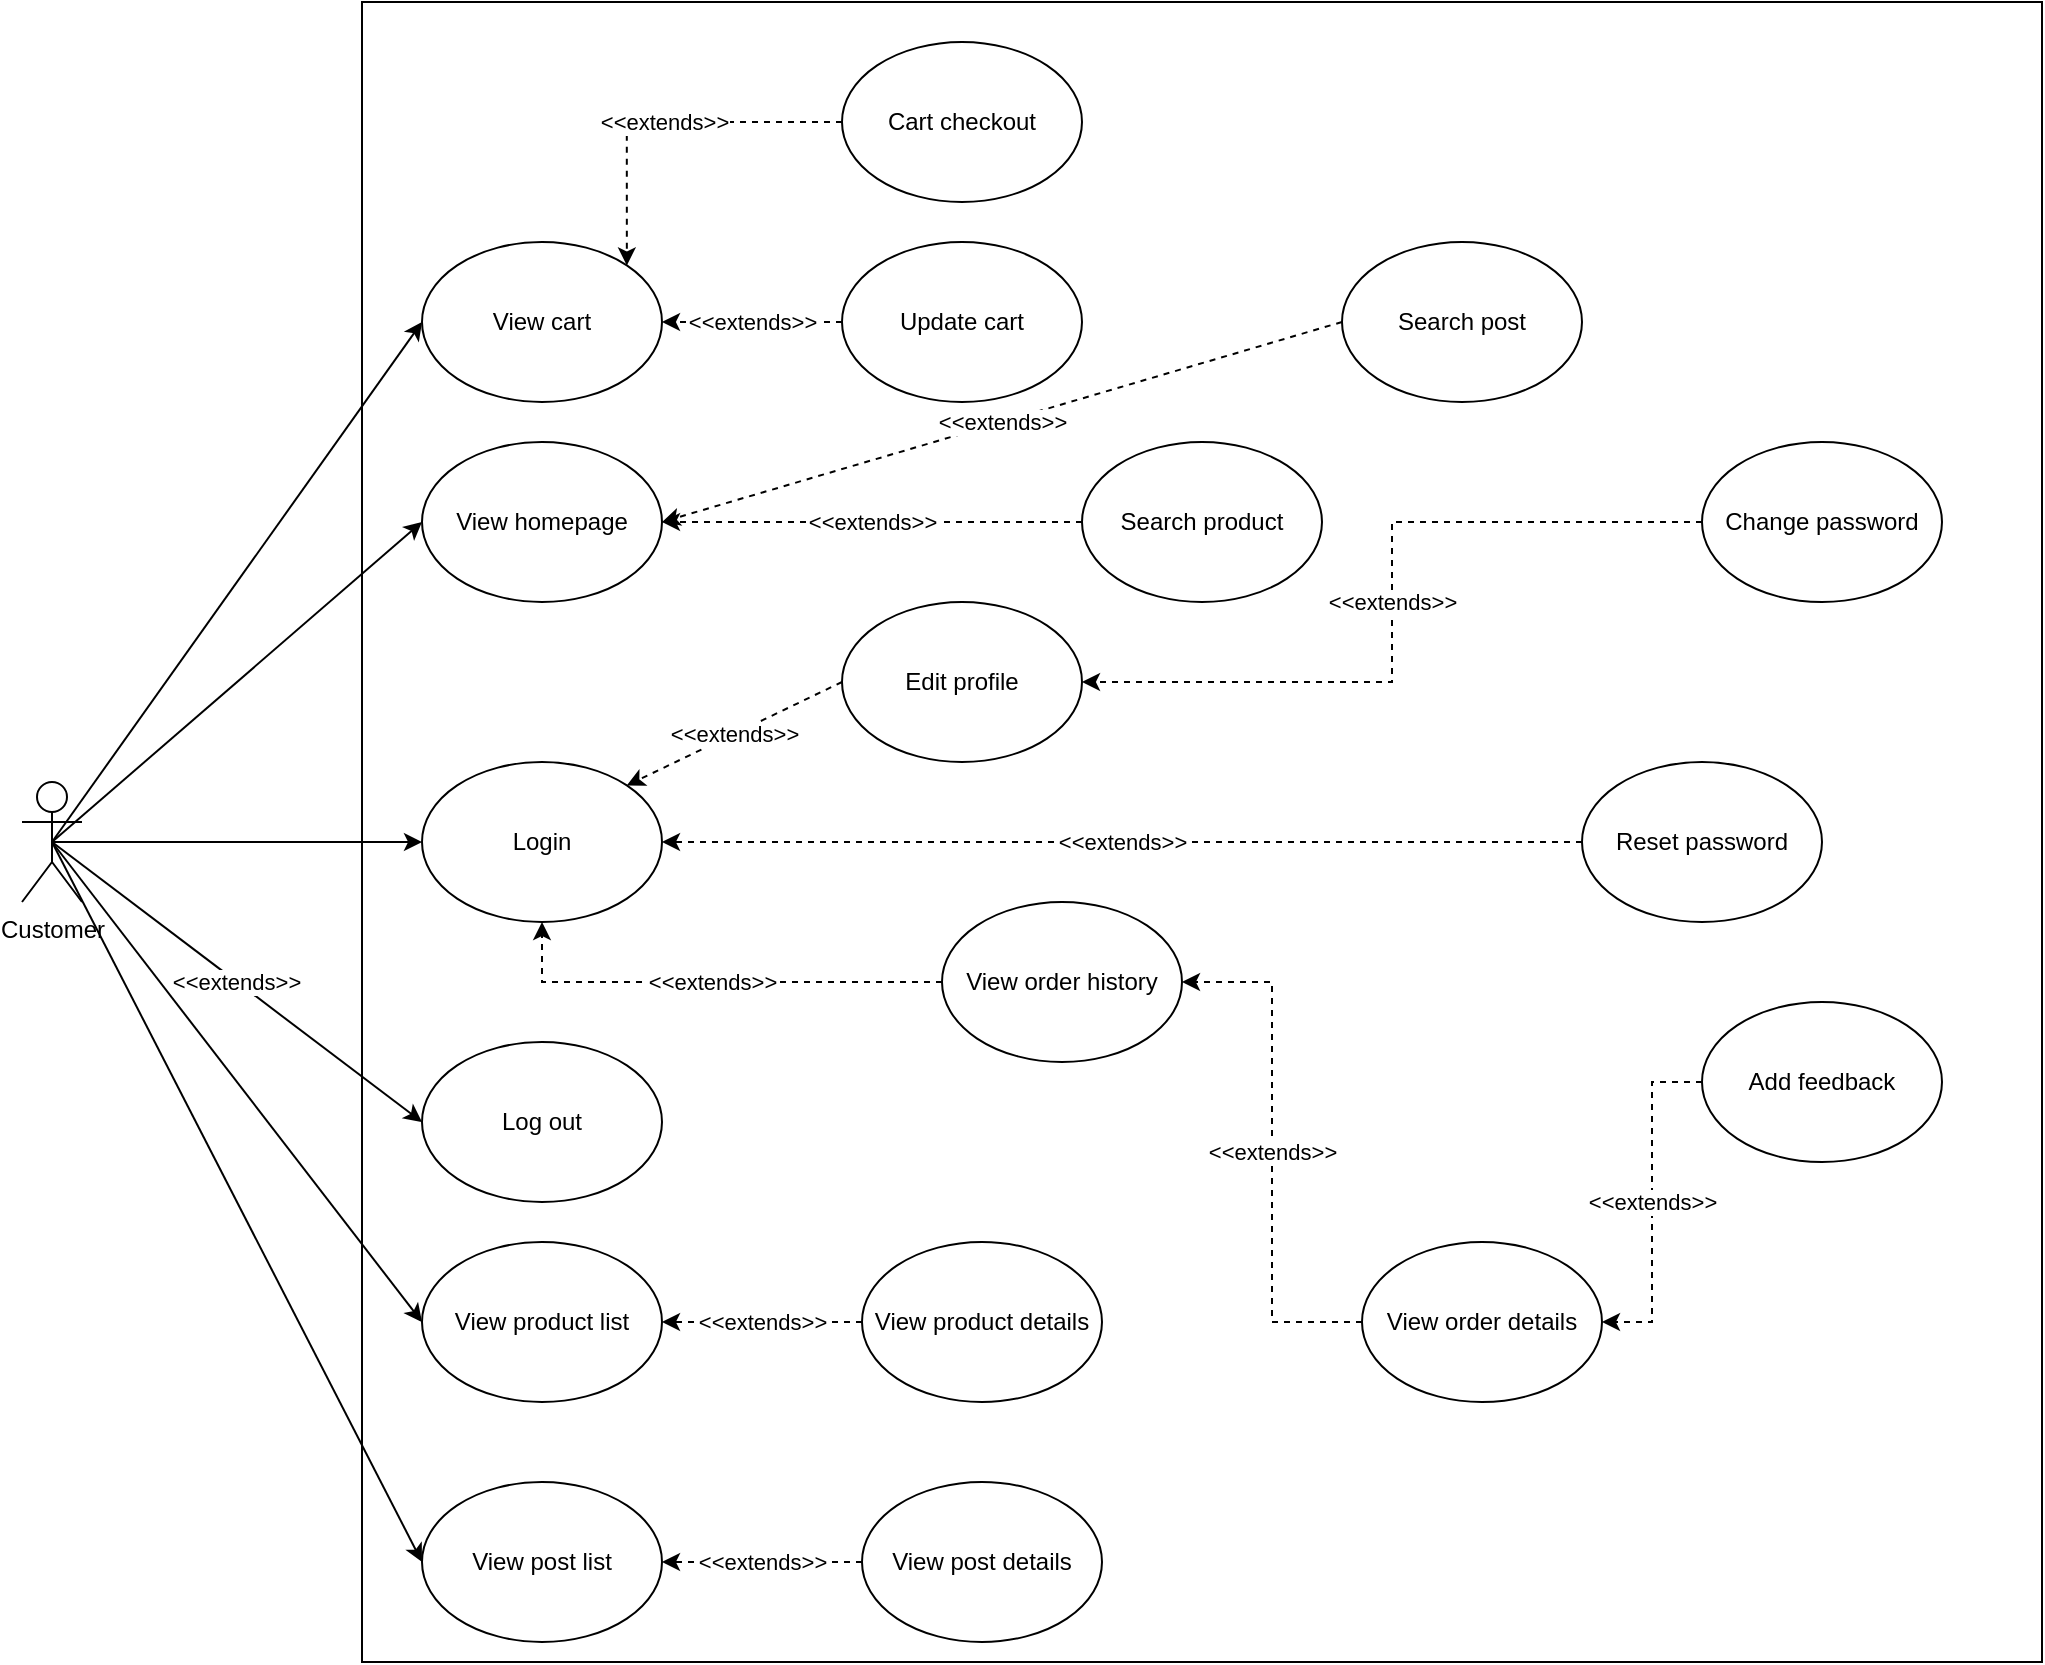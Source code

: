 <mxfile version="24.4.9" type="device">
  <diagram name="Page-1" id="o07FUGUy2HTFRUTMnTqu">
    <mxGraphModel dx="1042" dy="582" grid="1" gridSize="10" guides="1" tooltips="1" connect="1" arrows="1" fold="1" page="1" pageScale="1" pageWidth="850" pageHeight="1100" math="0" shadow="0">
      <root>
        <mxCell id="0" />
        <mxCell id="1" parent="0" />
        <mxCell id="yXICTOkf-o44HiF7lm_u-1" value="" style="rounded=0;whiteSpace=wrap;html=1;" vertex="1" parent="1">
          <mxGeometry x="200" y="190" width="840" height="830" as="geometry" />
        </mxCell>
        <mxCell id="yXICTOkf-o44HiF7lm_u-2" style="edgeStyle=none;rounded=0;orthogonalLoop=1;jettySize=auto;html=1;exitX=0.5;exitY=0.5;exitDx=0;exitDy=0;exitPerimeter=0;entryX=0;entryY=0.5;entryDx=0;entryDy=0;" edge="1" parent="1" source="yXICTOkf-o44HiF7lm_u-10" target="yXICTOkf-o44HiF7lm_u-17">
          <mxGeometry relative="1" as="geometry" />
        </mxCell>
        <mxCell id="yXICTOkf-o44HiF7lm_u-3" value="&amp;lt;&amp;lt;extends&amp;gt;&amp;gt;" style="edgeStyle=none;rounded=0;orthogonalLoop=1;jettySize=auto;html=1;exitX=0;exitY=0.5;exitDx=0;exitDy=0;entryX=1;entryY=0;entryDx=0;entryDy=0;dashed=1;" edge="1" parent="1" source="yXICTOkf-o44HiF7lm_u-23" target="yXICTOkf-o44HiF7lm_u-21">
          <mxGeometry relative="1" as="geometry" />
        </mxCell>
        <mxCell id="yXICTOkf-o44HiF7lm_u-4" style="edgeStyle=none;rounded=0;orthogonalLoop=1;jettySize=auto;html=1;exitX=0.5;exitY=0.5;exitDx=0;exitDy=0;exitPerimeter=0;entryX=0;entryY=0.5;entryDx=0;entryDy=0;" edge="1" parent="1" source="yXICTOkf-o44HiF7lm_u-10" target="yXICTOkf-o44HiF7lm_u-21">
          <mxGeometry relative="1" as="geometry" />
        </mxCell>
        <mxCell id="yXICTOkf-o44HiF7lm_u-5" style="edgeStyle=none;rounded=0;orthogonalLoop=1;jettySize=auto;html=1;exitX=0.5;exitY=0.5;exitDx=0;exitDy=0;exitPerimeter=0;entryX=0;entryY=0.5;entryDx=0;entryDy=0;" edge="1" parent="1" source="yXICTOkf-o44HiF7lm_u-10" target="yXICTOkf-o44HiF7lm_u-13">
          <mxGeometry relative="1" as="geometry" />
        </mxCell>
        <mxCell id="yXICTOkf-o44HiF7lm_u-6" style="edgeStyle=none;rounded=0;orthogonalLoop=1;jettySize=auto;html=1;exitX=0.5;exitY=0.5;exitDx=0;exitDy=0;exitPerimeter=0;entryX=0;entryY=0.5;entryDx=0;entryDy=0;" edge="1" parent="1" source="yXICTOkf-o44HiF7lm_u-10" target="yXICTOkf-o44HiF7lm_u-12">
          <mxGeometry relative="1" as="geometry" />
        </mxCell>
        <mxCell id="yXICTOkf-o44HiF7lm_u-7" style="edgeStyle=none;rounded=0;orthogonalLoop=1;jettySize=auto;html=1;exitX=0.5;exitY=0.5;exitDx=0;exitDy=0;exitPerimeter=0;entryX=0;entryY=0.5;entryDx=0;entryDy=0;" edge="1" parent="1" source="yXICTOkf-o44HiF7lm_u-10" target="yXICTOkf-o44HiF7lm_u-15">
          <mxGeometry relative="1" as="geometry" />
        </mxCell>
        <mxCell id="yXICTOkf-o44HiF7lm_u-8" value="&amp;lt;&amp;lt;extends&amp;gt;&amp;gt;" style="edgeStyle=orthogonalEdgeStyle;rounded=0;orthogonalLoop=1;jettySize=auto;html=1;exitX=0;exitY=0.5;exitDx=0;exitDy=0;entryX=0.5;entryY=1;entryDx=0;entryDy=0;dashed=1;" edge="1" parent="1" source="yXICTOkf-o44HiF7lm_u-19" target="yXICTOkf-o44HiF7lm_u-21">
          <mxGeometry relative="1" as="geometry" />
        </mxCell>
        <mxCell id="yXICTOkf-o44HiF7lm_u-9" value="&amp;lt;&amp;lt;extends&amp;gt;&amp;gt;" style="edgeStyle=none;rounded=0;orthogonalLoop=1;jettySize=auto;html=1;exitX=0.5;exitY=0.5;exitDx=0;exitDy=0;entryX=0;entryY=0.5;entryDx=0;entryDy=0;exitPerimeter=0;" edge="1" parent="1" source="yXICTOkf-o44HiF7lm_u-10" target="yXICTOkf-o44HiF7lm_u-34">
          <mxGeometry relative="1" as="geometry" />
        </mxCell>
        <mxCell id="yXICTOkf-o44HiF7lm_u-10" value="Customer" style="shape=umlActor;verticalLabelPosition=bottom;verticalAlign=top;html=1;outlineConnect=0;" vertex="1" parent="1">
          <mxGeometry x="30" y="580" width="30" height="60" as="geometry" />
        </mxCell>
        <mxCell id="yXICTOkf-o44HiF7lm_u-11" value="&amp;lt;&amp;lt;extends&amp;gt;&amp;gt;" style="edgeStyle=none;rounded=0;orthogonalLoop=1;jettySize=auto;html=1;dashed=1;entryX=1;entryY=0.5;entryDx=0;entryDy=0;" edge="1" parent="1" source="yXICTOkf-o44HiF7lm_u-24" target="yXICTOkf-o44HiF7lm_u-12">
          <mxGeometry x="0.004" relative="1" as="geometry">
            <mxPoint as="offset" />
          </mxGeometry>
        </mxCell>
        <mxCell id="yXICTOkf-o44HiF7lm_u-12" value="View product list" style="ellipse;whiteSpace=wrap;html=1;" vertex="1" parent="1">
          <mxGeometry x="230" y="810" width="120" height="80" as="geometry" />
        </mxCell>
        <mxCell id="yXICTOkf-o44HiF7lm_u-13" value="View homepage" style="ellipse;whiteSpace=wrap;html=1;" vertex="1" parent="1">
          <mxGeometry x="230" y="410" width="120" height="80" as="geometry" />
        </mxCell>
        <mxCell id="yXICTOkf-o44HiF7lm_u-14" value="&amp;lt;&amp;lt;extends&amp;gt;&amp;gt;" style="edgeStyle=none;rounded=0;orthogonalLoop=1;jettySize=auto;html=1;exitX=0;exitY=0.5;exitDx=0;exitDy=0;entryX=1;entryY=0.5;entryDx=0;entryDy=0;dashed=1;" edge="1" parent="1" source="yXICTOkf-o44HiF7lm_u-30" target="yXICTOkf-o44HiF7lm_u-15">
          <mxGeometry relative="1" as="geometry" />
        </mxCell>
        <mxCell id="yXICTOkf-o44HiF7lm_u-15" value="View post list" style="ellipse;whiteSpace=wrap;html=1;" vertex="1" parent="1">
          <mxGeometry x="230" y="930" width="120" height="80" as="geometry" />
        </mxCell>
        <mxCell id="yXICTOkf-o44HiF7lm_u-16" value="&amp;lt;&amp;lt;extends&amp;gt;&amp;gt;" style="edgeStyle=orthogonalEdgeStyle;rounded=0;orthogonalLoop=1;jettySize=auto;html=1;exitX=0;exitY=0.5;exitDx=0;exitDy=0;entryX=1;entryY=0.5;entryDx=0;entryDy=0;dashed=1;" edge="1" parent="1" source="yXICTOkf-o44HiF7lm_u-28" target="yXICTOkf-o44HiF7lm_u-17">
          <mxGeometry relative="1" as="geometry" />
        </mxCell>
        <mxCell id="yXICTOkf-o44HiF7lm_u-17" value="View cart" style="ellipse;whiteSpace=wrap;html=1;" vertex="1" parent="1">
          <mxGeometry x="230" y="310" width="120" height="80" as="geometry" />
        </mxCell>
        <mxCell id="yXICTOkf-o44HiF7lm_u-18" value="&amp;lt;&amp;lt;extends&amp;gt;&amp;gt;" style="edgeStyle=orthogonalEdgeStyle;rounded=0;orthogonalLoop=1;jettySize=auto;html=1;exitX=0;exitY=0.5;exitDx=0;exitDy=0;entryX=1;entryY=0.5;entryDx=0;entryDy=0;dashed=1;" edge="1" parent="1" source="yXICTOkf-o44HiF7lm_u-32" target="yXICTOkf-o44HiF7lm_u-19">
          <mxGeometry relative="1" as="geometry" />
        </mxCell>
        <mxCell id="yXICTOkf-o44HiF7lm_u-19" value="View order history" style="ellipse;whiteSpace=wrap;html=1;" vertex="1" parent="1">
          <mxGeometry x="490" y="640" width="120" height="80" as="geometry" />
        </mxCell>
        <mxCell id="yXICTOkf-o44HiF7lm_u-20" value="&amp;lt;&amp;lt;extends&amp;gt;&amp;gt;" style="rounded=0;orthogonalLoop=1;jettySize=auto;html=1;exitX=0;exitY=0.5;exitDx=0;exitDy=0;entryX=1;entryY=0.5;entryDx=0;entryDy=0;dashed=1;" edge="1" parent="1" source="yXICTOkf-o44HiF7lm_u-26" target="yXICTOkf-o44HiF7lm_u-21">
          <mxGeometry relative="1" as="geometry" />
        </mxCell>
        <mxCell id="yXICTOkf-o44HiF7lm_u-21" value="Login" style="ellipse;whiteSpace=wrap;html=1;" vertex="1" parent="1">
          <mxGeometry x="230" y="570" width="120" height="80" as="geometry" />
        </mxCell>
        <mxCell id="yXICTOkf-o44HiF7lm_u-22" value="&amp;lt;&amp;lt;extends&amp;gt;&amp;gt;" style="edgeStyle=orthogonalEdgeStyle;rounded=0;orthogonalLoop=1;jettySize=auto;html=1;dashed=1;entryX=1;entryY=0.5;entryDx=0;entryDy=0;" edge="1" parent="1" source="yXICTOkf-o44HiF7lm_u-25" target="yXICTOkf-o44HiF7lm_u-23">
          <mxGeometry relative="1" as="geometry" />
        </mxCell>
        <mxCell id="yXICTOkf-o44HiF7lm_u-23" value="Edit profile" style="ellipse;whiteSpace=wrap;html=1;" vertex="1" parent="1">
          <mxGeometry x="440" y="490" width="120" height="80" as="geometry" />
        </mxCell>
        <mxCell id="yXICTOkf-o44HiF7lm_u-24" value="View product details" style="ellipse;whiteSpace=wrap;html=1;" vertex="1" parent="1">
          <mxGeometry x="450" y="810" width="120" height="80" as="geometry" />
        </mxCell>
        <mxCell id="yXICTOkf-o44HiF7lm_u-25" value="Change password" style="ellipse;whiteSpace=wrap;html=1;" vertex="1" parent="1">
          <mxGeometry x="870" y="410" width="120" height="80" as="geometry" />
        </mxCell>
        <mxCell id="yXICTOkf-o44HiF7lm_u-26" value="Reset password" style="ellipse;whiteSpace=wrap;html=1;" vertex="1" parent="1">
          <mxGeometry x="810" y="570" width="120" height="80" as="geometry" />
        </mxCell>
        <mxCell id="yXICTOkf-o44HiF7lm_u-27" value="&amp;lt;&amp;lt;extends&amp;gt;&amp;gt;" style="edgeStyle=orthogonalEdgeStyle;rounded=0;orthogonalLoop=1;jettySize=auto;html=1;exitX=0;exitY=0.5;exitDx=0;exitDy=0;entryX=1;entryY=0;entryDx=0;entryDy=0;dashed=1;" edge="1" parent="1" source="yXICTOkf-o44HiF7lm_u-29" target="yXICTOkf-o44HiF7lm_u-17">
          <mxGeometry relative="1" as="geometry" />
        </mxCell>
        <mxCell id="yXICTOkf-o44HiF7lm_u-28" value="Update cart" style="ellipse;whiteSpace=wrap;html=1;" vertex="1" parent="1">
          <mxGeometry x="440" y="310" width="120" height="80" as="geometry" />
        </mxCell>
        <mxCell id="yXICTOkf-o44HiF7lm_u-29" value="Cart checkout" style="ellipse;whiteSpace=wrap;html=1;" vertex="1" parent="1">
          <mxGeometry x="440" y="210" width="120" height="80" as="geometry" />
        </mxCell>
        <mxCell id="yXICTOkf-o44HiF7lm_u-30" value="View post details" style="ellipse;whiteSpace=wrap;html=1;" vertex="1" parent="1">
          <mxGeometry x="450" y="930" width="120" height="80" as="geometry" />
        </mxCell>
        <mxCell id="yXICTOkf-o44HiF7lm_u-31" value="&amp;lt;&amp;lt;extends&amp;gt;&amp;gt;" style="edgeStyle=orthogonalEdgeStyle;rounded=0;orthogonalLoop=1;jettySize=auto;html=1;exitX=0;exitY=0.5;exitDx=0;exitDy=0;entryX=1;entryY=0.5;entryDx=0;entryDy=0;dashed=1;" edge="1" parent="1" source="yXICTOkf-o44HiF7lm_u-33" target="yXICTOkf-o44HiF7lm_u-32">
          <mxGeometry relative="1" as="geometry" />
        </mxCell>
        <mxCell id="yXICTOkf-o44HiF7lm_u-32" value="View order details" style="ellipse;whiteSpace=wrap;html=1;" vertex="1" parent="1">
          <mxGeometry x="700" y="810" width="120" height="80" as="geometry" />
        </mxCell>
        <mxCell id="yXICTOkf-o44HiF7lm_u-33" value="Add feedback" style="ellipse;whiteSpace=wrap;html=1;" vertex="1" parent="1">
          <mxGeometry x="870" y="690" width="120" height="80" as="geometry" />
        </mxCell>
        <mxCell id="yXICTOkf-o44HiF7lm_u-34" value="Log out" style="ellipse;whiteSpace=wrap;html=1;" vertex="1" parent="1">
          <mxGeometry x="230" y="710" width="120" height="80" as="geometry" />
        </mxCell>
        <mxCell id="yXICTOkf-o44HiF7lm_u-35" value="&amp;lt;&amp;lt;extends&amp;gt;&amp;gt;" style="rounded=0;orthogonalLoop=1;jettySize=auto;html=1;exitX=0;exitY=0.5;exitDx=0;exitDy=0;entryX=1;entryY=0.5;entryDx=0;entryDy=0;dashed=1;" edge="1" parent="1" source="yXICTOkf-o44HiF7lm_u-36" target="yXICTOkf-o44HiF7lm_u-13">
          <mxGeometry x="0.002" relative="1" as="geometry">
            <mxPoint as="offset" />
          </mxGeometry>
        </mxCell>
        <mxCell id="yXICTOkf-o44HiF7lm_u-36" value="Search post" style="ellipse;whiteSpace=wrap;html=1;" vertex="1" parent="1">
          <mxGeometry x="690" y="310" width="120" height="80" as="geometry" />
        </mxCell>
        <mxCell id="yXICTOkf-o44HiF7lm_u-37" value="&amp;lt;&amp;lt;extends&amp;gt;&amp;gt;" style="edgeStyle=none;rounded=0;orthogonalLoop=1;jettySize=auto;html=1;exitX=0;exitY=0.5;exitDx=0;exitDy=0;entryX=1;entryY=0.5;entryDx=0;entryDy=0;dashed=1;" edge="1" parent="1" source="yXICTOkf-o44HiF7lm_u-38" target="yXICTOkf-o44HiF7lm_u-13">
          <mxGeometry relative="1" as="geometry" />
        </mxCell>
        <mxCell id="yXICTOkf-o44HiF7lm_u-38" value="Search product" style="ellipse;whiteSpace=wrap;html=1;" vertex="1" parent="1">
          <mxGeometry x="560" y="410" width="120" height="80" as="geometry" />
        </mxCell>
      </root>
    </mxGraphModel>
  </diagram>
</mxfile>
